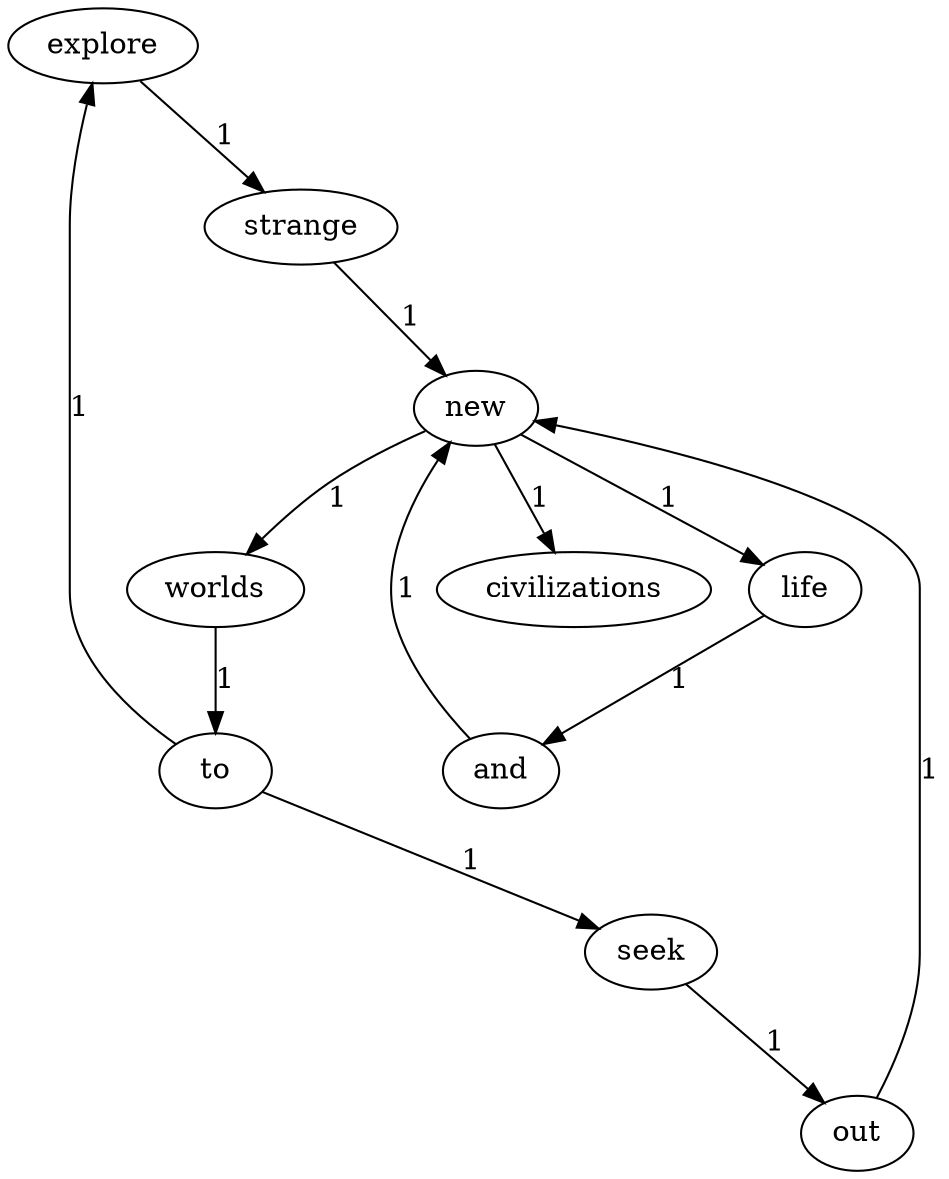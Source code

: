 digraph G {
  explore -> strange [label="1"];
  out -> new [label="1"];
  life -> and [label="1"];
  and -> new [label="1"];
  strange -> new [label="1"];
  worlds -> to [label="1"];
  to -> explore [label="1"];
  to -> seek [label="1"];
  seek -> out [label="1"];
  new -> life [label="1"];
  new -> civilizations [label="1"];
  new -> worlds [label="1"];
}